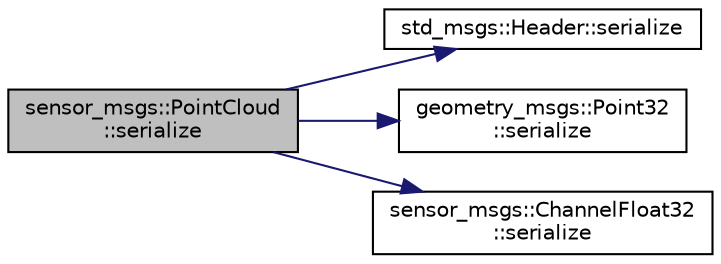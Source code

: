 digraph "sensor_msgs::PointCloud::serialize"
{
  edge [fontname="Helvetica",fontsize="10",labelfontname="Helvetica",labelfontsize="10"];
  node [fontname="Helvetica",fontsize="10",shape=record];
  rankdir="LR";
  Node1 [label="sensor_msgs::PointCloud\l::serialize",height=0.2,width=0.4,color="black", fillcolor="grey75", style="filled" fontcolor="black"];
  Node1 -> Node2 [color="midnightblue",fontsize="10",style="solid",fontname="Helvetica"];
  Node2 [label="std_msgs::Header::serialize",height=0.2,width=0.4,color="black", fillcolor="white", style="filled",URL="$classstd__msgs_1_1_header.html#a200c6f9d2576b1a237a19bc2d769925e"];
  Node1 -> Node3 [color="midnightblue",fontsize="10",style="solid",fontname="Helvetica"];
  Node3 [label="geometry_msgs::Point32\l::serialize",height=0.2,width=0.4,color="black", fillcolor="white", style="filled",URL="$classgeometry__msgs_1_1_point32.html#ac373072aa9aae01c84844a2b961963e8"];
  Node1 -> Node4 [color="midnightblue",fontsize="10",style="solid",fontname="Helvetica"];
  Node4 [label="sensor_msgs::ChannelFloat32\l::serialize",height=0.2,width=0.4,color="black", fillcolor="white", style="filled",URL="$classsensor__msgs_1_1_channel_float32.html#aefbe1f18b1336c38713715b7ef6d46d9"];
}
